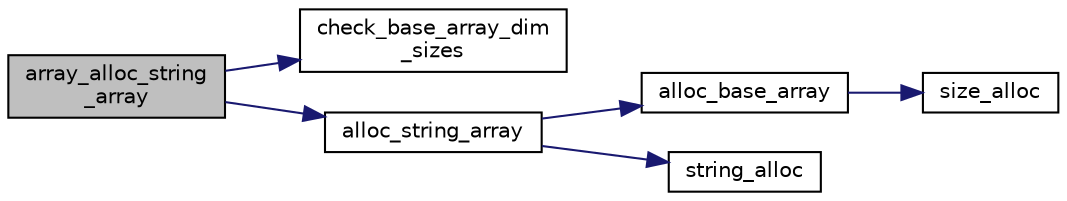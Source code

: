 digraph "array_alloc_string_array"
{
  edge [fontname="Helvetica",fontsize="10",labelfontname="Helvetica",labelfontsize="10"];
  node [fontname="Helvetica",fontsize="10",shape=record];
  rankdir="LR";
  Node22 [label="array_alloc_string\l_array",height=0.2,width=0.4,color="black", fillcolor="grey75", style="filled", fontcolor="black"];
  Node22 -> Node23 [color="midnightblue",fontsize="10",style="solid",fontname="Helvetica"];
  Node23 [label="check_base_array_dim\l_sizes",height=0.2,width=0.4,color="black", fillcolor="white", style="filled",URL="$db/dfd/base__array_8c.html#aff50b2009ecf237cc9843f00beb35d62"];
  Node22 -> Node24 [color="midnightblue",fontsize="10",style="solid",fontname="Helvetica"];
  Node24 [label="alloc_string_array",height=0.2,width=0.4,color="black", fillcolor="white", style="filled",URL="$db/d08/string__array_8c.html#adbe6b96123d4ab6e26c827ca66fafc0d"];
  Node24 -> Node25 [color="midnightblue",fontsize="10",style="solid",fontname="Helvetica"];
  Node25 [label="alloc_base_array",height=0.2,width=0.4,color="black", fillcolor="white", style="filled",URL="$db/dfd/base__array_8c.html#a51690bf7ac196ecca2511e3c1cd32ae8"];
  Node25 -> Node26 [color="midnightblue",fontsize="10",style="solid",fontname="Helvetica"];
  Node26 [label="size_alloc",height=0.2,width=0.4,color="black", fillcolor="white", style="filled",URL="$d6/de0/memory__pool_8c.html#ac07274f51cb387c8cf128ba0532d7b84"];
  Node24 -> Node27 [color="midnightblue",fontsize="10",style="solid",fontname="Helvetica"];
  Node27 [label="string_alloc",height=0.2,width=0.4,color="black", fillcolor="white", style="filled",URL="$d6/de0/memory__pool_8c.html#abc79a224342849c35efe06a7986d3eac"];
}
